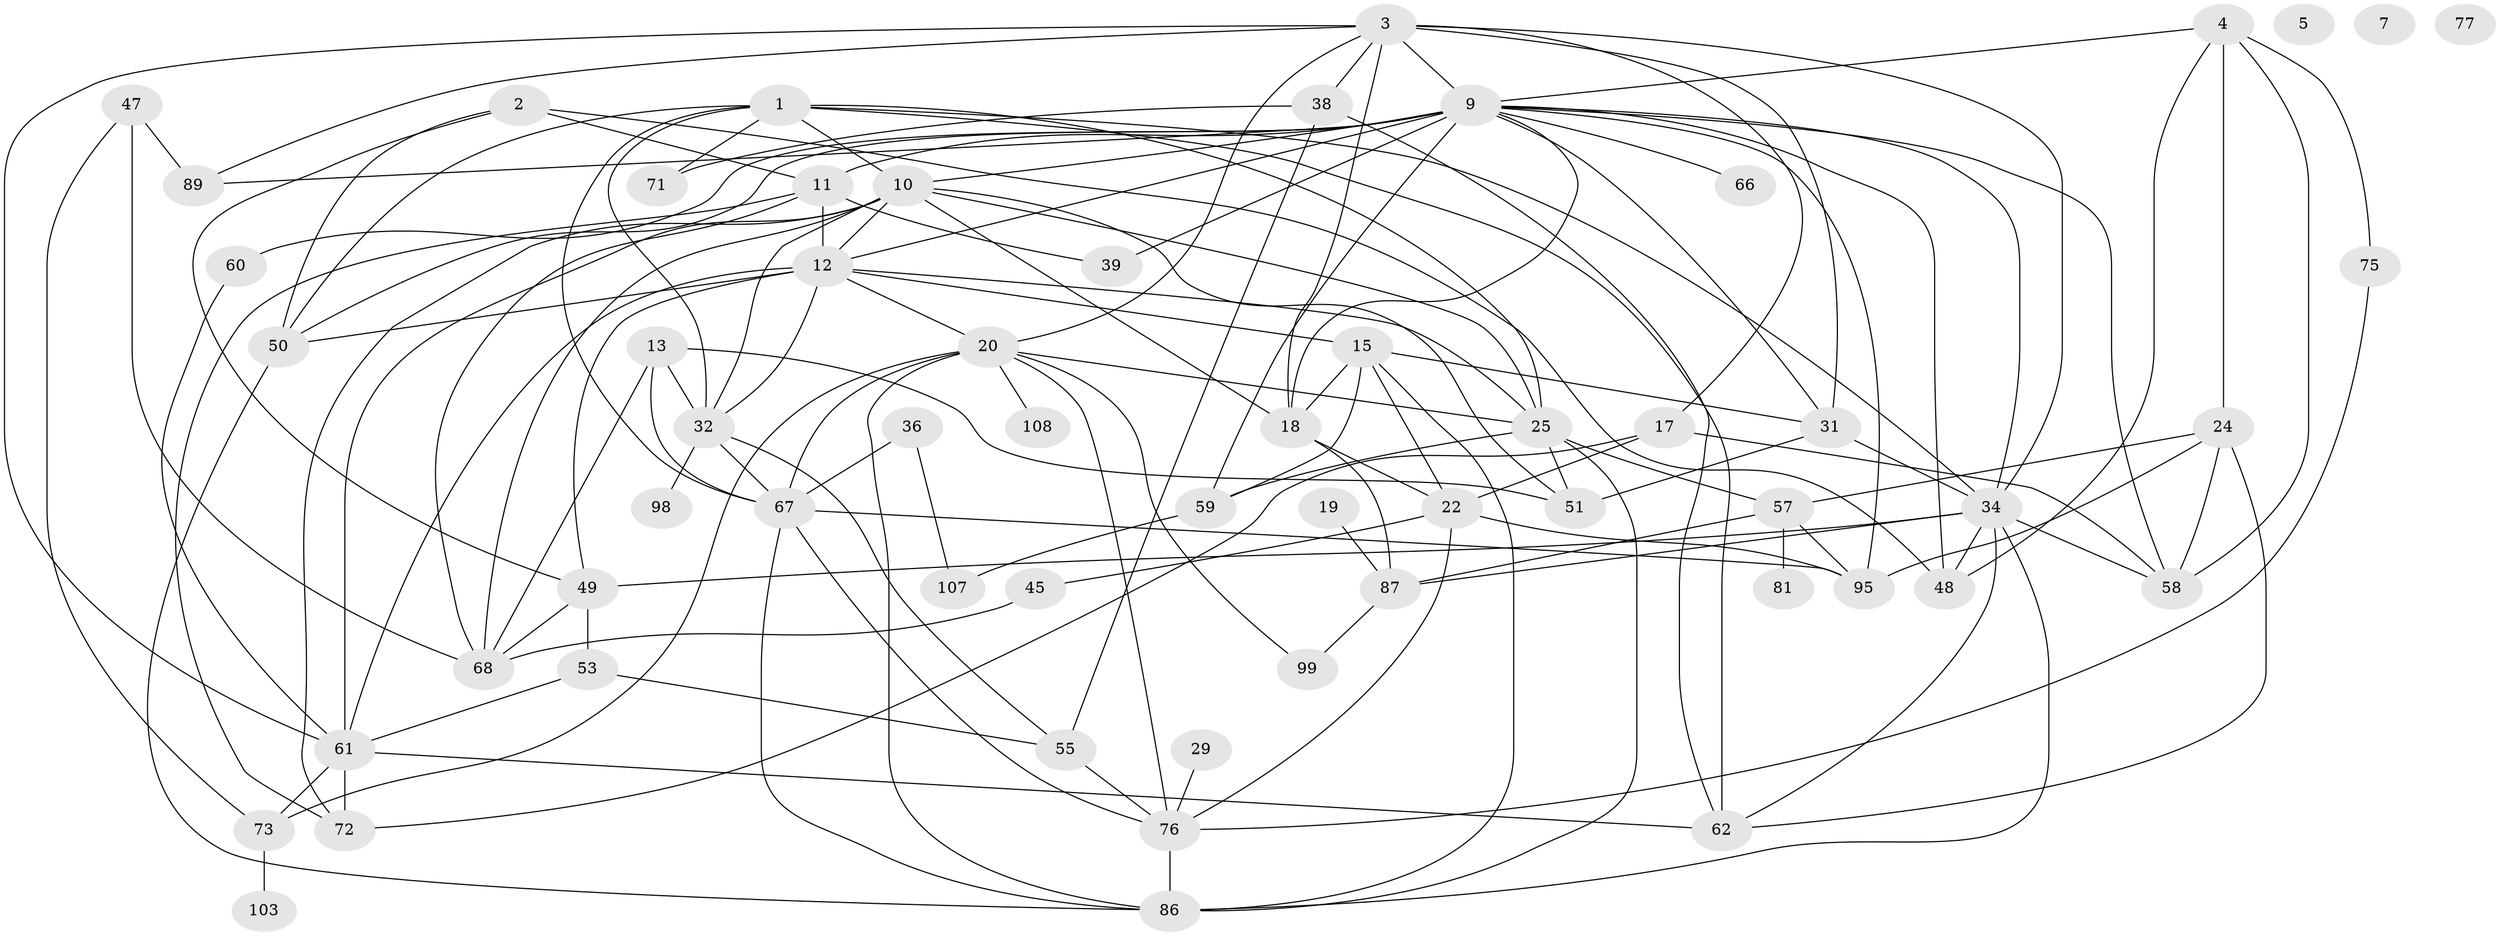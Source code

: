 // original degree distribution, {3: 0.211864406779661, 2: 0.1864406779661017, 0: 0.025423728813559324, 4: 0.2796610169491525, 5: 0.1271186440677966, 6: 0.07627118644067797, 1: 0.07627118644067797, 8: 0.00847457627118644, 7: 0.00847457627118644}
// Generated by graph-tools (version 1.1) at 2025/13/03/09/25 04:13:03]
// undirected, 59 vertices, 135 edges
graph export_dot {
graph [start="1"]
  node [color=gray90,style=filled];
  1 [super="+6"];
  2 [super="+41"];
  3 [super="+37+64"];
  4 [super="+8"];
  5;
  7;
  9 [super="+33+85+35+21"];
  10 [super="+14"];
  11 [super="+16"];
  12 [super="+44"];
  13 [super="+43"];
  15 [super="+84"];
  17 [super="+30+91"];
  18 [super="+26"];
  19;
  20 [super="+63+28"];
  22 [super="+94"];
  24 [super="+27"];
  25 [super="+100+92"];
  29;
  31;
  32 [super="+88+65"];
  34 [super="+70"];
  36;
  38;
  39;
  45;
  47 [super="+52"];
  48;
  49 [super="+54"];
  50 [super="+105"];
  51;
  53;
  55 [super="+74"];
  57 [super="+78"];
  58 [super="+109"];
  59;
  60;
  61 [super="+114"];
  62 [super="+93"];
  66 [super="+115"];
  67 [super="+101+80"];
  68 [super="+79"];
  71;
  72;
  73;
  75;
  76 [super="+106"];
  77;
  81;
  86;
  87 [super="+90"];
  89;
  95;
  98;
  99;
  103;
  107;
  108;
  1 -- 25;
  1 -- 10;
  1 -- 32;
  1 -- 34;
  1 -- 67;
  1 -- 50;
  1 -- 71;
  1 -- 62;
  2 -- 48;
  2 -- 49;
  2 -- 11;
  2 -- 50;
  3 -- 61;
  3 -- 18;
  3 -- 17;
  3 -- 34;
  3 -- 38;
  3 -- 89;
  3 -- 31;
  3 -- 20;
  3 -- 9;
  4 -- 48;
  4 -- 24;
  4 -- 58;
  4 -- 75;
  4 -- 9;
  9 -- 66;
  9 -- 39;
  9 -- 11 [weight=3];
  9 -- 89;
  9 -- 60;
  9 -- 31;
  9 -- 50;
  9 -- 59;
  9 -- 34;
  9 -- 10;
  9 -- 12;
  9 -- 48;
  9 -- 18;
  9 -- 58;
  9 -- 95;
  10 -- 68;
  10 -- 61;
  10 -- 72;
  10 -- 18;
  10 -- 51;
  10 -- 25;
  10 -- 32;
  10 -- 12;
  11 -- 39;
  11 -- 68;
  11 -- 72;
  11 -- 12;
  12 -- 32;
  12 -- 15;
  12 -- 49;
  12 -- 50 [weight=2];
  12 -- 20;
  12 -- 25;
  12 -- 61;
  13 -- 32;
  13 -- 51;
  13 -- 68;
  13 -- 67;
  15 -- 18;
  15 -- 31;
  15 -- 59;
  15 -- 86;
  15 -- 22;
  17 -- 58;
  17 -- 72;
  17 -- 22;
  18 -- 87;
  18 -- 22;
  19 -- 87;
  20 -- 73;
  20 -- 25;
  20 -- 67;
  20 -- 99;
  20 -- 86;
  20 -- 108;
  20 -- 76;
  22 -- 45;
  22 -- 95;
  22 -- 76;
  24 -- 58 [weight=2];
  24 -- 62;
  24 -- 95;
  24 -- 57;
  25 -- 86;
  25 -- 59;
  25 -- 51;
  25 -- 57;
  29 -- 76;
  31 -- 34;
  31 -- 51;
  32 -- 98;
  32 -- 55;
  32 -- 67;
  34 -- 49;
  34 -- 48;
  34 -- 86;
  34 -- 87;
  34 -- 62;
  34 -- 58;
  36 -- 67;
  36 -- 107;
  38 -- 62;
  38 -- 71;
  38 -- 55;
  45 -- 68;
  47 -- 68;
  47 -- 73;
  47 -- 89;
  49 -- 68;
  49 -- 53;
  50 -- 86;
  53 -- 55;
  53 -- 61;
  55 -- 76;
  57 -- 81;
  57 -- 95;
  57 -- 87;
  59 -- 107;
  60 -- 61;
  61 -- 73;
  61 -- 72;
  61 -- 62;
  67 -- 86;
  67 -- 76;
  67 -- 95;
  73 -- 103;
  75 -- 76;
  76 -- 86;
  87 -- 99;
}
